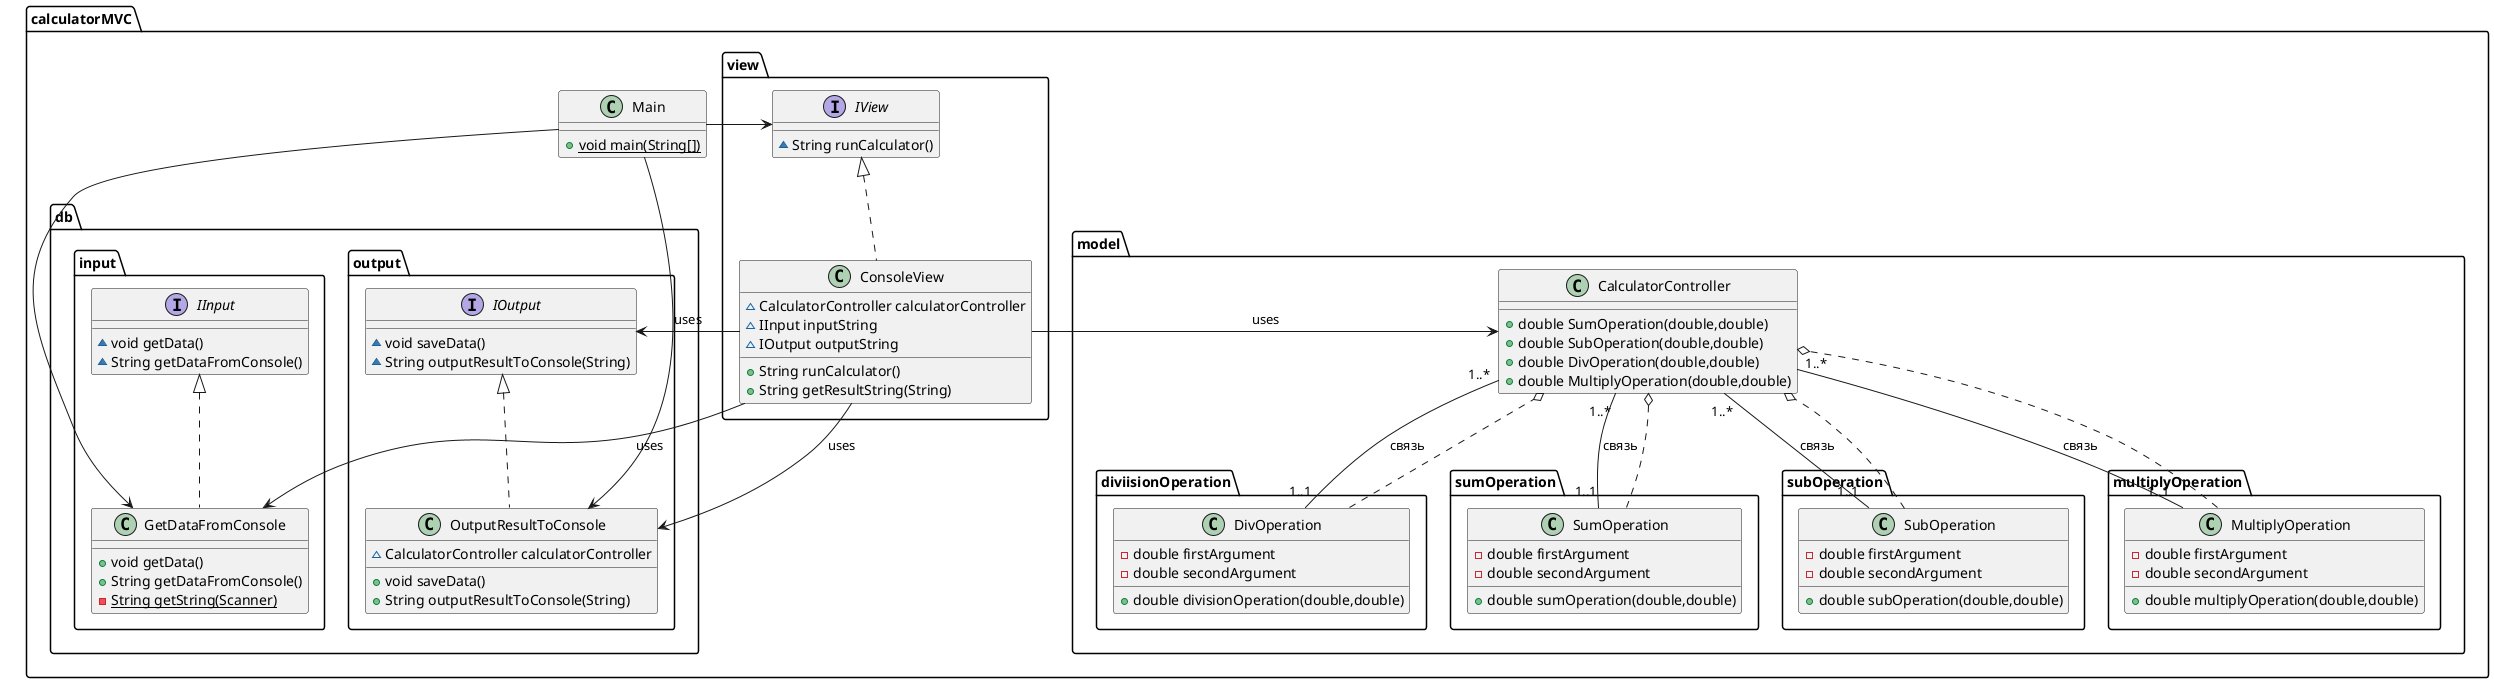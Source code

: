 @startuml

' Интерфейсы:

interface calculatorMVC.db.output.IOutput {
~ void saveData()
~ String outputResultToConsole(String)
}

interface calculatorMVC.db.input.IInput {
~ void getData()
~ String getDataFromConsole()
}

interface calculatorMVC.view.IView {
~ String runCalculator()
}


' Классы и связи:

class calculatorMVC.Main {
+ {static} void main(String[])
}


class calculatorMVC.model.CalculatorController {
+ double SumOperation(double,double)
+ double SubOperation(double,double)
+ double DivOperation(double,double)
+ double MultiplyOperation(double,double)
}
calculatorMVC.model.CalculatorController -> calculatorMVC.model.diviisionOperation.DivOperation
calculatorMVC.model.CalculatorController -> calculatorMVC.model.sumOperation.SumOperation
calculatorMVC.model.CalculatorController -> calculatorMVC.model.subOperation.SubOperation
calculatorMVC.model.CalculatorController -> calculatorMVC.model.multiplyOperation.MultiplyOperation

class calculatorMVC.model.diviisionOperation.DivOperation {
- double firstArgument
- double secondArgument
+ double divisionOperation(double,double)
}

class calculatorMVC.model.sumOperation.SumOperation {
- double firstArgument
- double secondArgument
+ double sumOperation(double,double)
}

class calculatorMVC.model.subOperation.SubOperation {
- double firstArgument
- double secondArgument
+ double subOperation(double,double)
}

class calculatorMVC.model.multiplyOperation.MultiplyOperation {
- double firstArgument
- double secondArgument
+ double multiplyOperation(double,double)
}

class calculatorMVC.view.ConsoleView {
~ CalculatorController calculatorController
~ IInput inputString
~ IOutput outputString
+ String runCalculator()
+ String getResultString(String)
}
calculatorMVC.view.IView <|.. calculatorMVC.view.ConsoleView

calculatorMVC.view.ConsoleView -> calculatorMVC.model.CalculatorController : uses
calculatorMVC.view.ConsoleView -> calculatorMVC.db.output.IOutput  : uses
calculatorMVC.view.ConsoleView -> calculatorMVC.db.output.OutputResultToConsole  : uses
@startuml

' Интерфейсы:

interface calculatorMVC.db.output.IOutput {
~ void saveData()
~ String outputResultToConsole(String)
}

interface calculatorMVC.db.input.IInput {
~ void getData()
~ String getDataFromConsole()
}

interface calculatorMVC.view.IView {
~ String runCalculator()
}


' Классы и связи:

class calculatorMVC.Main {
+ {static} void main(String[])
}
calculatorMVC.Main -> calculatorMVC.view.IView
calculatorMVC.Main -> calculatorMVC.db.input.GetDataFromConsole
calculatorMVC.Main -> calculatorMVC.db.output.OutputResultToConsole


class calculatorMVC.model.CalculatorController {
+ double SumOperation(double,double)
+ double SubOperation(double,double)
+ double DivOperation(double,double)
+ double MultiplyOperation(double,double)
}
calculatorMVC.model.CalculatorController "1..*" -- "1..1" calculatorMVC.model.diviisionOperation.DivOperation : связь
calculatorMVC.model.CalculatorController "1..*" -- "1..1" calculatorMVC.model.sumOperation.SumOperation: связь
calculatorMVC.model.CalculatorController "1..*" -- "1..1" calculatorMVC.model.subOperation.SubOperation: связь
calculatorMVC.model.CalculatorController "1..*" -- "1..1" calculatorMVC.model.multiplyOperation.MultiplyOperation: связь



class calculatorMVC.model.diviisionOperation.DivOperation {
- double firstArgument
- double secondArgument
+ double divisionOperation(double,double)
}
calculatorMVC.model.diviisionOperation.DivOperation ..o calculatorMVC.model.CalculatorController

class calculatorMVC.model.sumOperation.SumOperation {
- double firstArgument
- double secondArgument
+ double sumOperation(double,double)
}
calculatorMVC.model.sumOperation.SumOperation ..o calculatorMVC.model.CalculatorController

class calculatorMVC.model.subOperation.SubOperation {
- double firstArgument
- double secondArgument
+ double subOperation(double,double)
}
calculatorMVC.model.subOperation.SubOperation ..o calculatorMVC.model.CalculatorController

class calculatorMVC.model.multiplyOperation.MultiplyOperation {
- double firstArgument
- double secondArgument
+ double multiplyOperation(double,double)
}
calculatorMVC.model.multiplyOperation.MultiplyOperation ..o calculatorMVC.model.CalculatorController

class calculatorMVC.view.ConsoleView {
~ CalculatorController calculatorController
~ IInput inputString
~ IOutput outputString
+ String runCalculator()
+ String getResultString(String)
}
calculatorMVC.view.IView <|.. calculatorMVC.view.ConsoleView

calculatorMVC.view.ConsoleView -> calculatorMVC.model.CalculatorController : uses
calculatorMVC.view.ConsoleView -> calculatorMVC.db.output.IOutput  : uses
calculatorMVC.view.ConsoleView -> calculatorMVC.db.output.OutputResultToConsole  : uses
calculatorMVC.view.ConsoleView -> calculatorMVC.db.input.GetDataFromConsole : uses

class calculatorMVC.db.output.OutputResultToConsole {
~ CalculatorController calculatorController
+ void saveData()
+ String outputResultToConsole(String)
}
calculatorMVC.db.output.IOutput <|.. calculatorMVC.db.output.OutputResultToConsole


class calculatorMVC.db.input.GetDataFromConsole {
+ void getData()
+ String getDataFromConsole()
- {static} String getString(Scanner)
}
calculatorMVC.db.input.IInput <|.. calculatorMVC.db.input.GetDataFromConsole




@enduml
calculatorMVC.view.ConsoleView -> calculatorMVC.db.input.GetDataFromConsole : uses

class calculatorMVC.db.output.OutputResultToConsole {
~ CalculatorController calculatorController
+ void saveData()
+ String outputResultToConsole(String)
}
calculatorMVC.db.output.IOutput <|.. calculatorMVC.db.output.OutputResultToConsole


class calculatorMVC.db.input.GetDataFromConsole {
+ void getData()
+ String getDataFromConsole()
- {static} String getString(Scanner)
}
calculatorMVC.db.input.IInput <|.. calculatorMVC.db.input.GetDataFromConsole




@enduml